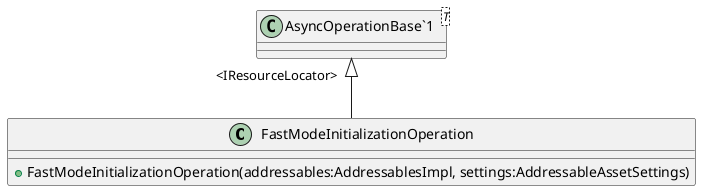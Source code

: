 @startuml
class FastModeInitializationOperation {
    + FastModeInitializationOperation(addressables:AddressablesImpl, settings:AddressableAssetSettings)
}
class "AsyncOperationBase`1"<T> {
}
"AsyncOperationBase`1" "<IResourceLocator>" <|-- FastModeInitializationOperation
@enduml
